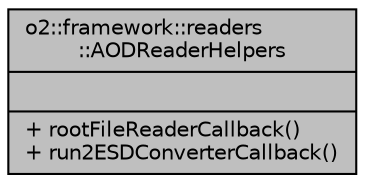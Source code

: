 digraph "o2::framework::readers::AODReaderHelpers"
{
 // INTERACTIVE_SVG=YES
  bgcolor="transparent";
  edge [fontname="Helvetica",fontsize="10",labelfontname="Helvetica",labelfontsize="10"];
  node [fontname="Helvetica",fontsize="10",shape=record];
  Node1 [label="{o2::framework::readers\l::AODReaderHelpers\n||+ rootFileReaderCallback()\l+ run2ESDConverterCallback()\l}",height=0.2,width=0.4,color="black", fillcolor="grey75", style="filled" fontcolor="black"];
}
